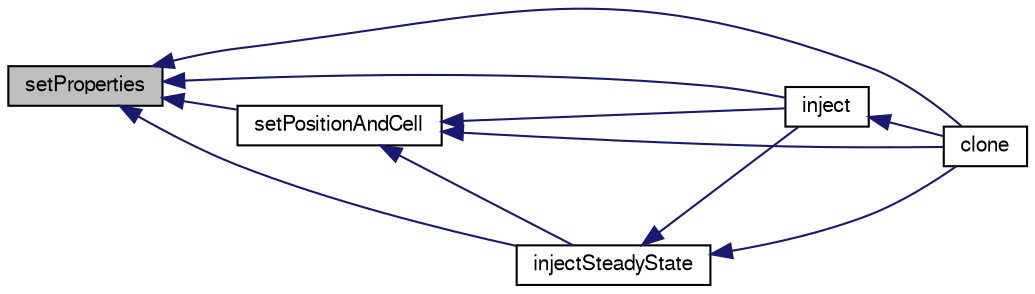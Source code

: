 digraph "setProperties"
{
  bgcolor="transparent";
  edge [fontname="FreeSans",fontsize="10",labelfontname="FreeSans",labelfontsize="10"];
  node [fontname="FreeSans",fontsize="10",shape=record];
  rankdir="LR";
  Node1848 [label="setProperties",height=0.2,width=0.4,color="black", fillcolor="grey75", style="filled", fontcolor="black"];
  Node1848 -> Node1849 [dir="back",color="midnightblue",fontsize="10",style="solid",fontname="FreeSans"];
  Node1849 [label="clone",height=0.2,width=0.4,color="black",URL="$a24074.html#ac6d7055f88f8ceb366a9f64d3ba635e0",tooltip="Construct and return a clone. "];
  Node1848 -> Node1850 [dir="back",color="midnightblue",fontsize="10",style="solid",fontname="FreeSans"];
  Node1850 [label="inject",height=0.2,width=0.4,color="black",URL="$a24074.html#ad56021712258ad92961ed1dcb0941870",tooltip="Main injection loop. "];
  Node1850 -> Node1849 [dir="back",color="midnightblue",fontsize="10",style="solid",fontname="FreeSans"];
  Node1848 -> Node1851 [dir="back",color="midnightblue",fontsize="10",style="solid",fontname="FreeSans"];
  Node1851 [label="injectSteadyState",height=0.2,width=0.4,color="black",URL="$a24074.html#a9c90fd504e4159250942be6d20db9095",tooltip="Main injection loop - steady-state. "];
  Node1851 -> Node1849 [dir="back",color="midnightblue",fontsize="10",style="solid",fontname="FreeSans"];
  Node1851 -> Node1850 [dir="back",color="midnightblue",fontsize="10",style="solid",fontname="FreeSans"];
  Node1848 -> Node1852 [dir="back",color="midnightblue",fontsize="10",style="solid",fontname="FreeSans"];
  Node1852 [label="setPositionAndCell",height=0.2,width=0.4,color="black",URL="$a24074.html#aad46d52ac65ec9617ddd76b06e2bc670",tooltip="Set the injection position and owner cell, tetFace and tetPt. "];
  Node1852 -> Node1849 [dir="back",color="midnightblue",fontsize="10",style="solid",fontname="FreeSans"];
  Node1852 -> Node1850 [dir="back",color="midnightblue",fontsize="10",style="solid",fontname="FreeSans"];
  Node1852 -> Node1851 [dir="back",color="midnightblue",fontsize="10",style="solid",fontname="FreeSans"];
}
